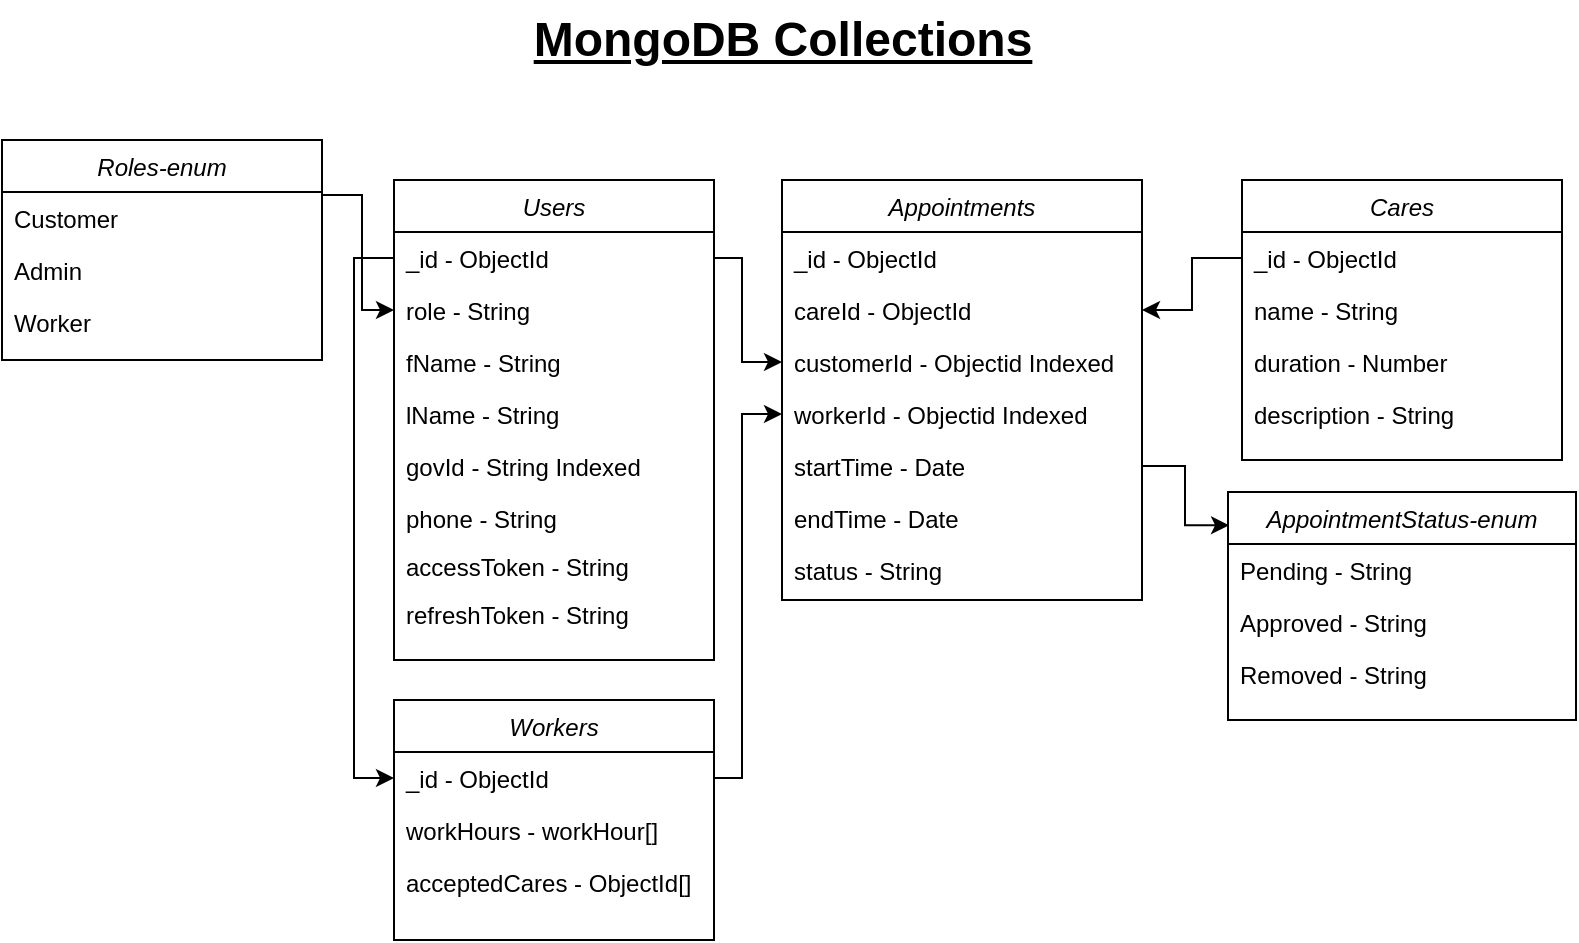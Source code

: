 <mxfile version="24.4.8" type="device">
  <diagram id="C5RBs43oDa-KdzZeNtuy" name="Page-1">
    <mxGraphModel dx="1194" dy="587" grid="1" gridSize="10" guides="1" tooltips="1" connect="1" arrows="1" fold="1" page="1" pageScale="1" pageWidth="827" pageHeight="1169" math="0" shadow="0">
      <root>
        <mxCell id="WIyWlLk6GJQsqaUBKTNV-0" />
        <mxCell id="WIyWlLk6GJQsqaUBKTNV-1" parent="WIyWlLk6GJQsqaUBKTNV-0" />
        <mxCell id="zkfFHV4jXpPFQw0GAbJ--0" value="Users" style="swimlane;fontStyle=2;align=center;verticalAlign=top;childLayout=stackLayout;horizontal=1;startSize=26;horizontalStack=0;resizeParent=1;resizeLast=0;collapsible=1;marginBottom=0;rounded=0;shadow=0;strokeWidth=1;" parent="WIyWlLk6GJQsqaUBKTNV-1" vertex="1">
          <mxGeometry x="220" y="110" width="160" height="240" as="geometry">
            <mxRectangle x="210" y="30" width="160" height="26" as="alternateBounds" />
          </mxGeometry>
        </mxCell>
        <mxCell id="5wMddh9WcsArXUHhFbr--5" value="_id - ObjectId" style="text;align=left;verticalAlign=top;spacingLeft=4;spacingRight=4;overflow=hidden;rotatable=0;points=[[0,0.5],[1,0.5]];portConstraint=eastwest;" parent="zkfFHV4jXpPFQw0GAbJ--0" vertex="1">
          <mxGeometry y="26" width="160" height="26" as="geometry" />
        </mxCell>
        <mxCell id="5wMddh9WcsArXUHhFbr--6" value="role - String" style="text;align=left;verticalAlign=top;spacingLeft=4;spacingRight=4;overflow=hidden;rotatable=0;points=[[0,0.5],[1,0.5]];portConstraint=eastwest;rounded=0;shadow=0;html=0;" parent="zkfFHV4jXpPFQw0GAbJ--0" vertex="1">
          <mxGeometry y="52" width="160" height="26" as="geometry" />
        </mxCell>
        <mxCell id="zkfFHV4jXpPFQw0GAbJ--1" value="fName - String" style="text;align=left;verticalAlign=top;spacingLeft=4;spacingRight=4;overflow=hidden;rotatable=0;points=[[0,0.5],[1,0.5]];portConstraint=eastwest;" parent="zkfFHV4jXpPFQw0GAbJ--0" vertex="1">
          <mxGeometry y="78" width="160" height="26" as="geometry" />
        </mxCell>
        <mxCell id="zkfFHV4jXpPFQw0GAbJ--2" value="lName - String" style="text;align=left;verticalAlign=top;spacingLeft=4;spacingRight=4;overflow=hidden;rotatable=0;points=[[0,0.5],[1,0.5]];portConstraint=eastwest;rounded=0;shadow=0;html=0;" parent="zkfFHV4jXpPFQw0GAbJ--0" vertex="1">
          <mxGeometry y="104" width="160" height="26" as="geometry" />
        </mxCell>
        <mxCell id="5wMddh9WcsArXUHhFbr--1" value="govId - String Indexed" style="text;align=left;verticalAlign=top;spacingLeft=4;spacingRight=4;overflow=hidden;rotatable=0;points=[[0,0.5],[1,0.5]];portConstraint=eastwest;rounded=0;shadow=0;html=0;" parent="zkfFHV4jXpPFQw0GAbJ--0" vertex="1">
          <mxGeometry y="130" width="160" height="26" as="geometry" />
        </mxCell>
        <mxCell id="5wMddh9WcsArXUHhFbr--2" value="phone - String" style="text;align=left;verticalAlign=top;spacingLeft=4;spacingRight=4;overflow=hidden;rotatable=0;points=[[0,0.5],[1,0.5]];portConstraint=eastwest;rounded=0;shadow=0;html=0;" parent="zkfFHV4jXpPFQw0GAbJ--0" vertex="1">
          <mxGeometry y="156" width="160" height="24" as="geometry" />
        </mxCell>
        <mxCell id="L3fujQG92cYVwCA-_kUT-23" value="accessToken - String" style="text;align=left;verticalAlign=top;spacingLeft=4;spacingRight=4;overflow=hidden;rotatable=0;points=[[0,0.5],[1,0.5]];portConstraint=eastwest;rounded=0;shadow=0;html=0;" parent="zkfFHV4jXpPFQw0GAbJ--0" vertex="1">
          <mxGeometry y="180" width="160" height="24" as="geometry" />
        </mxCell>
        <mxCell id="L3fujQG92cYVwCA-_kUT-24" value="refreshToken - String" style="text;align=left;verticalAlign=top;spacingLeft=4;spacingRight=4;overflow=hidden;rotatable=0;points=[[0,0.5],[1,0.5]];portConstraint=eastwest;rounded=0;shadow=0;html=0;" parent="zkfFHV4jXpPFQw0GAbJ--0" vertex="1">
          <mxGeometry y="204" width="160" height="24" as="geometry" />
        </mxCell>
        <mxCell id="5wMddh9WcsArXUHhFbr--19" style="edgeStyle=orthogonalEdgeStyle;rounded=0;orthogonalLoop=1;jettySize=auto;html=1;exitX=1;exitY=0.25;exitDx=0;exitDy=0;entryX=0;entryY=0.5;entryDx=0;entryDy=0;" parent="WIyWlLk6GJQsqaUBKTNV-1" source="5wMddh9WcsArXUHhFbr--7" target="5wMddh9WcsArXUHhFbr--6" edge="1">
          <mxGeometry relative="1" as="geometry" />
        </mxCell>
        <mxCell id="5wMddh9WcsArXUHhFbr--7" value="Roles-enum" style="swimlane;fontStyle=2;align=center;verticalAlign=top;childLayout=stackLayout;horizontal=1;startSize=26;horizontalStack=0;resizeParent=1;resizeLast=0;collapsible=1;marginBottom=0;rounded=0;shadow=0;strokeWidth=1;" parent="WIyWlLk6GJQsqaUBKTNV-1" vertex="1">
          <mxGeometry x="24" y="90" width="160" height="110" as="geometry">
            <mxRectangle x="230" y="140" width="160" height="26" as="alternateBounds" />
          </mxGeometry>
        </mxCell>
        <mxCell id="5wMddh9WcsArXUHhFbr--8" value="Customer" style="text;align=left;verticalAlign=top;spacingLeft=4;spacingRight=4;overflow=hidden;rotatable=0;points=[[0,0.5],[1,0.5]];portConstraint=eastwest;" parent="5wMddh9WcsArXUHhFbr--7" vertex="1">
          <mxGeometry y="26" width="160" height="26" as="geometry" />
        </mxCell>
        <mxCell id="5wMddh9WcsArXUHhFbr--17" value="Admin" style="text;align=left;verticalAlign=top;spacingLeft=4;spacingRight=4;overflow=hidden;rotatable=0;points=[[0,0.5],[1,0.5]];portConstraint=eastwest;" parent="5wMddh9WcsArXUHhFbr--7" vertex="1">
          <mxGeometry y="52" width="160" height="26" as="geometry" />
        </mxCell>
        <mxCell id="7nXU35ak5Qws3FhgnZXO-14" value="Worker" style="text;align=left;verticalAlign=top;spacingLeft=4;spacingRight=4;overflow=hidden;rotatable=0;points=[[0,0.5],[1,0.5]];portConstraint=eastwest;" vertex="1" parent="5wMddh9WcsArXUHhFbr--7">
          <mxGeometry y="78" width="160" height="26" as="geometry" />
        </mxCell>
        <mxCell id="L3fujQG92cYVwCA-_kUT-0" value="Cares" style="swimlane;fontStyle=2;align=center;verticalAlign=top;childLayout=stackLayout;horizontal=1;startSize=26;horizontalStack=0;resizeParent=1;resizeLast=0;collapsible=1;marginBottom=0;rounded=0;shadow=0;strokeWidth=1;" parent="WIyWlLk6GJQsqaUBKTNV-1" vertex="1">
          <mxGeometry x="644" y="110" width="160" height="140" as="geometry">
            <mxRectangle x="210" y="30" width="160" height="26" as="alternateBounds" />
          </mxGeometry>
        </mxCell>
        <mxCell id="L3fujQG92cYVwCA-_kUT-1" value="_id - ObjectId" style="text;align=left;verticalAlign=top;spacingLeft=4;spacingRight=4;overflow=hidden;rotatable=0;points=[[0,0.5],[1,0.5]];portConstraint=eastwest;" parent="L3fujQG92cYVwCA-_kUT-0" vertex="1">
          <mxGeometry y="26" width="160" height="26" as="geometry" />
        </mxCell>
        <mxCell id="L3fujQG92cYVwCA-_kUT-2" value="name - String" style="text;align=left;verticalAlign=top;spacingLeft=4;spacingRight=4;overflow=hidden;rotatable=0;points=[[0,0.5],[1,0.5]];portConstraint=eastwest;rounded=0;shadow=0;html=0;" parent="L3fujQG92cYVwCA-_kUT-0" vertex="1">
          <mxGeometry y="52" width="160" height="26" as="geometry" />
        </mxCell>
        <mxCell id="L3fujQG92cYVwCA-_kUT-3" value="duration - Number" style="text;align=left;verticalAlign=top;spacingLeft=4;spacingRight=4;overflow=hidden;rotatable=0;points=[[0,0.5],[1,0.5]];portConstraint=eastwest;" parent="L3fujQG92cYVwCA-_kUT-0" vertex="1">
          <mxGeometry y="78" width="160" height="26" as="geometry" />
        </mxCell>
        <mxCell id="L3fujQG92cYVwCA-_kUT-4" value="description - String" style="text;align=left;verticalAlign=top;spacingLeft=4;spacingRight=4;overflow=hidden;rotatable=0;points=[[0,0.5],[1,0.5]];portConstraint=eastwest;rounded=0;shadow=0;html=0;" parent="L3fujQG92cYVwCA-_kUT-0" vertex="1">
          <mxGeometry y="104" width="160" height="36" as="geometry" />
        </mxCell>
        <mxCell id="L3fujQG92cYVwCA-_kUT-7" value="Appointments" style="swimlane;fontStyle=2;align=center;verticalAlign=top;childLayout=stackLayout;horizontal=1;startSize=26;horizontalStack=0;resizeParent=1;resizeLast=0;collapsible=1;marginBottom=0;rounded=0;shadow=0;strokeWidth=1;" parent="WIyWlLk6GJQsqaUBKTNV-1" vertex="1">
          <mxGeometry x="414" y="110" width="180" height="210" as="geometry">
            <mxRectangle x="414" y="110" width="160" height="26" as="alternateBounds" />
          </mxGeometry>
        </mxCell>
        <mxCell id="L3fujQG92cYVwCA-_kUT-8" value="_id - ObjectId" style="text;align=left;verticalAlign=top;spacingLeft=4;spacingRight=4;overflow=hidden;rotatable=0;points=[[0,0.5],[1,0.5]];portConstraint=eastwest;" parent="L3fujQG92cYVwCA-_kUT-7" vertex="1">
          <mxGeometry y="26" width="180" height="26" as="geometry" />
        </mxCell>
        <mxCell id="L3fujQG92cYVwCA-_kUT-9" value="careId - ObjectId" style="text;align=left;verticalAlign=top;spacingLeft=4;spacingRight=4;overflow=hidden;rotatable=0;points=[[0,0.5],[1,0.5]];portConstraint=eastwest;rounded=0;shadow=0;html=0;" parent="L3fujQG92cYVwCA-_kUT-7" vertex="1">
          <mxGeometry y="52" width="180" height="26" as="geometry" />
        </mxCell>
        <mxCell id="L3fujQG92cYVwCA-_kUT-10" value="customerId - Objectid Indexed" style="text;align=left;verticalAlign=top;spacingLeft=4;spacingRight=4;overflow=hidden;rotatable=0;points=[[0,0.5],[1,0.5]];portConstraint=eastwest;" parent="L3fujQG92cYVwCA-_kUT-7" vertex="1">
          <mxGeometry y="78" width="180" height="26" as="geometry" />
        </mxCell>
        <mxCell id="L3fujQG92cYVwCA-_kUT-18" value="workerId - Objectid Indexed" style="text;align=left;verticalAlign=top;spacingLeft=4;spacingRight=4;overflow=hidden;rotatable=0;points=[[0,0.5],[1,0.5]];portConstraint=eastwest;rounded=0;shadow=0;html=0;" parent="L3fujQG92cYVwCA-_kUT-7" vertex="1">
          <mxGeometry y="104" width="180" height="26" as="geometry" />
        </mxCell>
        <mxCell id="qCU7B_xJwH3yu_bluKCS-0" value="startTime - Date" style="text;align=left;verticalAlign=top;spacingLeft=4;spacingRight=4;overflow=hidden;rotatable=0;points=[[0,0.5],[1,0.5]];portConstraint=eastwest;rounded=0;shadow=0;html=0;" parent="L3fujQG92cYVwCA-_kUT-7" vertex="1">
          <mxGeometry y="130" width="180" height="26" as="geometry" />
        </mxCell>
        <mxCell id="7nXU35ak5Qws3FhgnZXO-2" value="endTime - Date" style="text;align=left;verticalAlign=top;spacingLeft=4;spacingRight=4;overflow=hidden;rotatable=0;points=[[0,0.5],[1,0.5]];portConstraint=eastwest;rounded=0;shadow=0;html=0;" vertex="1" parent="L3fujQG92cYVwCA-_kUT-7">
          <mxGeometry y="156" width="180" height="26" as="geometry" />
        </mxCell>
        <mxCell id="7nXU35ak5Qws3FhgnZXO-1" value="status - String" style="text;align=left;verticalAlign=top;spacingLeft=4;spacingRight=4;overflow=hidden;rotatable=0;points=[[0,0.5],[1,0.5]];portConstraint=eastwest;rounded=0;shadow=0;html=0;" vertex="1" parent="L3fujQG92cYVwCA-_kUT-7">
          <mxGeometry y="182" width="180" height="26" as="geometry" />
        </mxCell>
        <mxCell id="L3fujQG92cYVwCA-_kUT-13" style="edgeStyle=orthogonalEdgeStyle;rounded=0;orthogonalLoop=1;jettySize=auto;html=1;entryX=0;entryY=0.5;entryDx=0;entryDy=0;" parent="WIyWlLk6GJQsqaUBKTNV-1" source="5wMddh9WcsArXUHhFbr--5" target="L3fujQG92cYVwCA-_kUT-10" edge="1">
          <mxGeometry relative="1" as="geometry">
            <Array as="points">
              <mxPoint x="394" y="149" />
              <mxPoint x="394" y="201" />
            </Array>
          </mxGeometry>
        </mxCell>
        <mxCell id="L3fujQG92cYVwCA-_kUT-14" style="edgeStyle=orthogonalEdgeStyle;rounded=0;orthogonalLoop=1;jettySize=auto;html=1;entryX=1;entryY=0.5;entryDx=0;entryDy=0;" parent="WIyWlLk6GJQsqaUBKTNV-1" source="L3fujQG92cYVwCA-_kUT-1" target="L3fujQG92cYVwCA-_kUT-9" edge="1">
          <mxGeometry relative="1" as="geometry" />
        </mxCell>
        <mxCell id="L3fujQG92cYVwCA-_kUT-17" value="MongoDB Collections" style="text;strokeColor=none;fillColor=none;html=1;fontSize=24;fontStyle=5;verticalAlign=middle;align=center;" parent="WIyWlLk6GJQsqaUBKTNV-1" vertex="1">
          <mxGeometry x="269" y="20" width="290" height="40" as="geometry" />
        </mxCell>
        <mxCell id="qCU7B_xJwH3yu_bluKCS-1" value="AppointmentStatus-enum" style="swimlane;fontStyle=2;align=center;verticalAlign=top;childLayout=stackLayout;horizontal=1;startSize=26;horizontalStack=0;resizeParent=1;resizeLast=0;collapsible=1;marginBottom=0;rounded=0;shadow=0;strokeWidth=1;" parent="WIyWlLk6GJQsqaUBKTNV-1" vertex="1">
          <mxGeometry x="637" y="266" width="174" height="114" as="geometry">
            <mxRectangle x="210" y="30" width="160" height="26" as="alternateBounds" />
          </mxGeometry>
        </mxCell>
        <mxCell id="qCU7B_xJwH3yu_bluKCS-2" value="Pending - String" style="text;align=left;verticalAlign=top;spacingLeft=4;spacingRight=4;overflow=hidden;rotatable=0;points=[[0,0.5],[1,0.5]];portConstraint=eastwest;" parent="qCU7B_xJwH3yu_bluKCS-1" vertex="1">
          <mxGeometry y="26" width="174" height="26" as="geometry" />
        </mxCell>
        <mxCell id="qCU7B_xJwH3yu_bluKCS-6" value="Approved - String" style="text;align=left;verticalAlign=top;spacingLeft=4;spacingRight=4;overflow=hidden;rotatable=0;points=[[0,0.5],[1,0.5]];portConstraint=eastwest;" parent="qCU7B_xJwH3yu_bluKCS-1" vertex="1">
          <mxGeometry y="52" width="174" height="26" as="geometry" />
        </mxCell>
        <mxCell id="7nXU35ak5Qws3FhgnZXO-3" value="Removed - String" style="text;align=left;verticalAlign=top;spacingLeft=4;spacingRight=4;overflow=hidden;rotatable=0;points=[[0,0.5],[1,0.5]];portConstraint=eastwest;" vertex="1" parent="qCU7B_xJwH3yu_bluKCS-1">
          <mxGeometry y="78" width="174" height="26" as="geometry" />
        </mxCell>
        <mxCell id="qCU7B_xJwH3yu_bluKCS-8" style="edgeStyle=orthogonalEdgeStyle;rounded=0;orthogonalLoop=1;jettySize=auto;html=1;entryX=0.003;entryY=0.146;entryDx=0;entryDy=0;entryPerimeter=0;" parent="WIyWlLk6GJQsqaUBKTNV-1" source="qCU7B_xJwH3yu_bluKCS-0" target="qCU7B_xJwH3yu_bluKCS-1" edge="1">
          <mxGeometry relative="1" as="geometry" />
        </mxCell>
        <mxCell id="7nXU35ak5Qws3FhgnZXO-4" value="Workers" style="swimlane;fontStyle=2;align=center;verticalAlign=top;childLayout=stackLayout;horizontal=1;startSize=26;horizontalStack=0;resizeParent=1;resizeLast=0;collapsible=1;marginBottom=0;rounded=0;shadow=0;strokeWidth=1;" vertex="1" parent="WIyWlLk6GJQsqaUBKTNV-1">
          <mxGeometry x="220" y="370" width="160" height="120" as="geometry">
            <mxRectangle x="210" y="30" width="160" height="26" as="alternateBounds" />
          </mxGeometry>
        </mxCell>
        <mxCell id="7nXU35ak5Qws3FhgnZXO-5" value="_id - ObjectId" style="text;align=left;verticalAlign=top;spacingLeft=4;spacingRight=4;overflow=hidden;rotatable=0;points=[[0,0.5],[1,0.5]];portConstraint=eastwest;" vertex="1" parent="7nXU35ak5Qws3FhgnZXO-4">
          <mxGeometry y="26" width="160" height="26" as="geometry" />
        </mxCell>
        <mxCell id="7nXU35ak5Qws3FhgnZXO-16" value="workHours - workHour[]" style="text;align=left;verticalAlign=top;spacingLeft=4;spacingRight=4;overflow=hidden;rotatable=0;points=[[0,0.5],[1,0.5]];portConstraint=eastwest;" vertex="1" parent="7nXU35ak5Qws3FhgnZXO-4">
          <mxGeometry y="52" width="160" height="26" as="geometry" />
        </mxCell>
        <mxCell id="7nXU35ak5Qws3FhgnZXO-17" value="acceptedCares - ObjectId[]" style="text;align=left;verticalAlign=top;spacingLeft=4;spacingRight=4;overflow=hidden;rotatable=0;points=[[0,0.5],[1,0.5]];portConstraint=eastwest;" vertex="1" parent="7nXU35ak5Qws3FhgnZXO-4">
          <mxGeometry y="78" width="160" height="26" as="geometry" />
        </mxCell>
        <mxCell id="7nXU35ak5Qws3FhgnZXO-21" style="edgeStyle=orthogonalEdgeStyle;rounded=0;orthogonalLoop=1;jettySize=auto;html=1;entryX=0;entryY=0.5;entryDx=0;entryDy=0;" edge="1" parent="WIyWlLk6GJQsqaUBKTNV-1" source="7nXU35ak5Qws3FhgnZXO-5" target="L3fujQG92cYVwCA-_kUT-18">
          <mxGeometry relative="1" as="geometry">
            <mxPoint x="400" y="250" as="targetPoint" />
            <Array as="points">
              <mxPoint x="394" y="409" />
              <mxPoint x="394" y="227" />
            </Array>
          </mxGeometry>
        </mxCell>
        <mxCell id="7nXU35ak5Qws3FhgnZXO-22" style="edgeStyle=orthogonalEdgeStyle;rounded=0;orthogonalLoop=1;jettySize=auto;html=1;exitX=0;exitY=0.5;exitDx=0;exitDy=0;entryX=0;entryY=0.5;entryDx=0;entryDy=0;" edge="1" parent="WIyWlLk6GJQsqaUBKTNV-1" source="5wMddh9WcsArXUHhFbr--5" target="7nXU35ak5Qws3FhgnZXO-5">
          <mxGeometry relative="1" as="geometry" />
        </mxCell>
      </root>
    </mxGraphModel>
  </diagram>
</mxfile>
